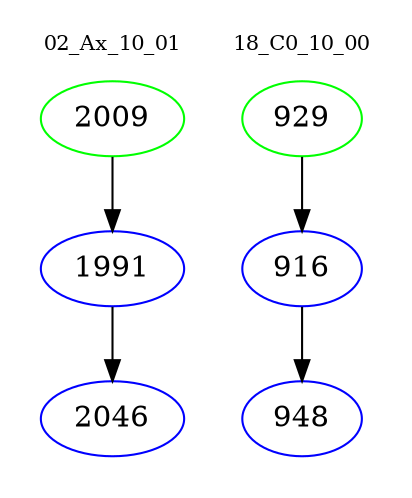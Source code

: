 digraph{
subgraph cluster_0 {
color = white
label = "02_Ax_10_01";
fontsize=10;
T0_2009 [label="2009", color="green"]
T0_2009 -> T0_1991 [color="black"]
T0_1991 [label="1991", color="blue"]
T0_1991 -> T0_2046 [color="black"]
T0_2046 [label="2046", color="blue"]
}
subgraph cluster_1 {
color = white
label = "18_C0_10_00";
fontsize=10;
T1_929 [label="929", color="green"]
T1_929 -> T1_916 [color="black"]
T1_916 [label="916", color="blue"]
T1_916 -> T1_948 [color="black"]
T1_948 [label="948", color="blue"]
}
}
